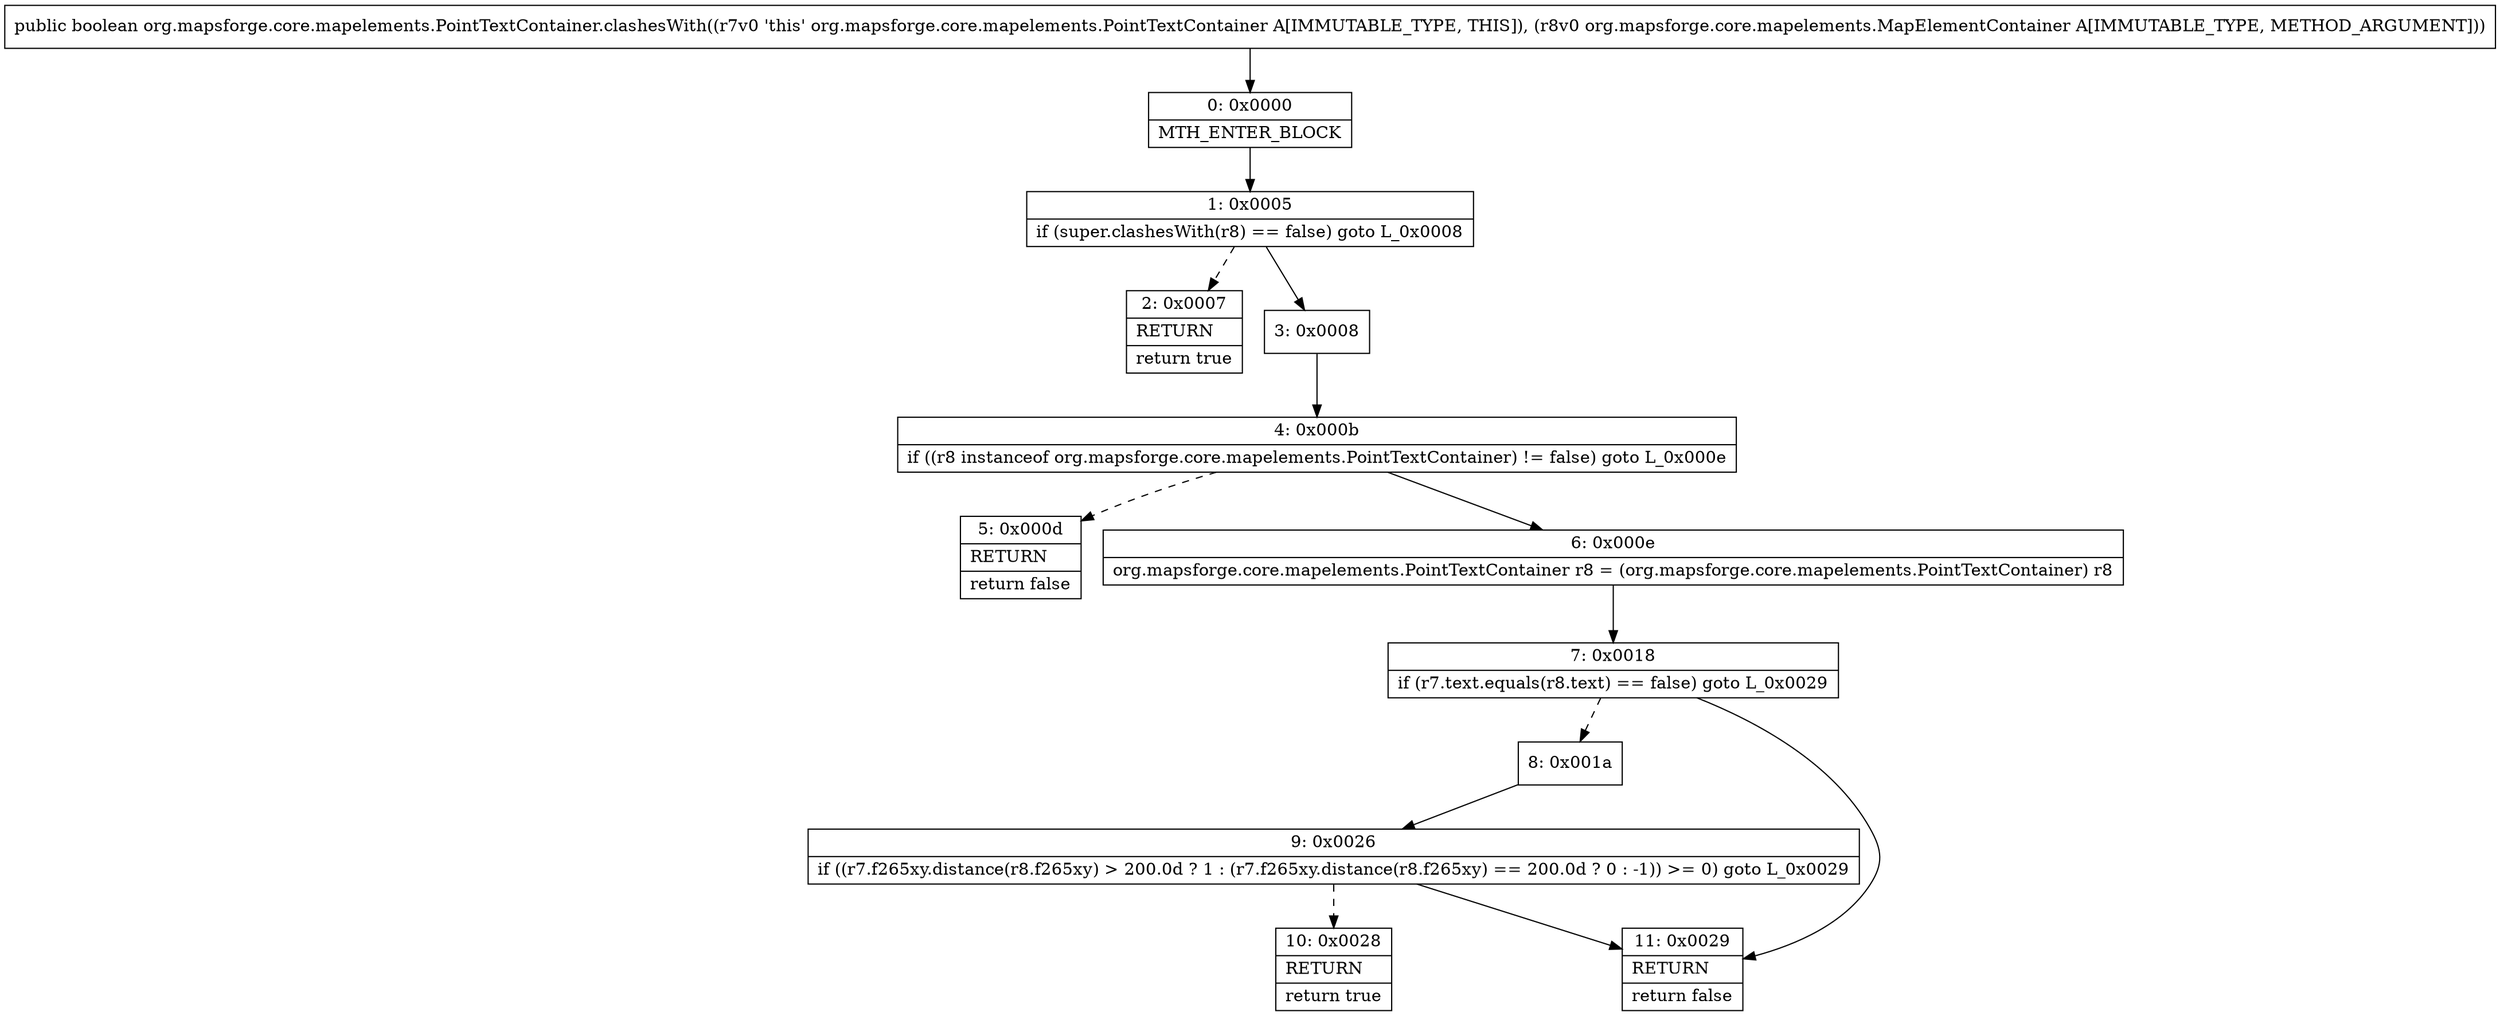 digraph "CFG fororg.mapsforge.core.mapelements.PointTextContainer.clashesWith(Lorg\/mapsforge\/core\/mapelements\/MapElementContainer;)Z" {
Node_0 [shape=record,label="{0\:\ 0x0000|MTH_ENTER_BLOCK\l}"];
Node_1 [shape=record,label="{1\:\ 0x0005|if (super.clashesWith(r8) == false) goto L_0x0008\l}"];
Node_2 [shape=record,label="{2\:\ 0x0007|RETURN\l|return true\l}"];
Node_3 [shape=record,label="{3\:\ 0x0008}"];
Node_4 [shape=record,label="{4\:\ 0x000b|if ((r8 instanceof org.mapsforge.core.mapelements.PointTextContainer) != false) goto L_0x000e\l}"];
Node_5 [shape=record,label="{5\:\ 0x000d|RETURN\l|return false\l}"];
Node_6 [shape=record,label="{6\:\ 0x000e|org.mapsforge.core.mapelements.PointTextContainer r8 = (org.mapsforge.core.mapelements.PointTextContainer) r8\l}"];
Node_7 [shape=record,label="{7\:\ 0x0018|if (r7.text.equals(r8.text) == false) goto L_0x0029\l}"];
Node_8 [shape=record,label="{8\:\ 0x001a}"];
Node_9 [shape=record,label="{9\:\ 0x0026|if ((r7.f265xy.distance(r8.f265xy) \> 200.0d ? 1 : (r7.f265xy.distance(r8.f265xy) == 200.0d ? 0 : \-1)) \>= 0) goto L_0x0029\l}"];
Node_10 [shape=record,label="{10\:\ 0x0028|RETURN\l|return true\l}"];
Node_11 [shape=record,label="{11\:\ 0x0029|RETURN\l|return false\l}"];
MethodNode[shape=record,label="{public boolean org.mapsforge.core.mapelements.PointTextContainer.clashesWith((r7v0 'this' org.mapsforge.core.mapelements.PointTextContainer A[IMMUTABLE_TYPE, THIS]), (r8v0 org.mapsforge.core.mapelements.MapElementContainer A[IMMUTABLE_TYPE, METHOD_ARGUMENT])) }"];
MethodNode -> Node_0;
Node_0 -> Node_1;
Node_1 -> Node_2[style=dashed];
Node_1 -> Node_3;
Node_3 -> Node_4;
Node_4 -> Node_5[style=dashed];
Node_4 -> Node_6;
Node_6 -> Node_7;
Node_7 -> Node_8[style=dashed];
Node_7 -> Node_11;
Node_8 -> Node_9;
Node_9 -> Node_10[style=dashed];
Node_9 -> Node_11;
}

